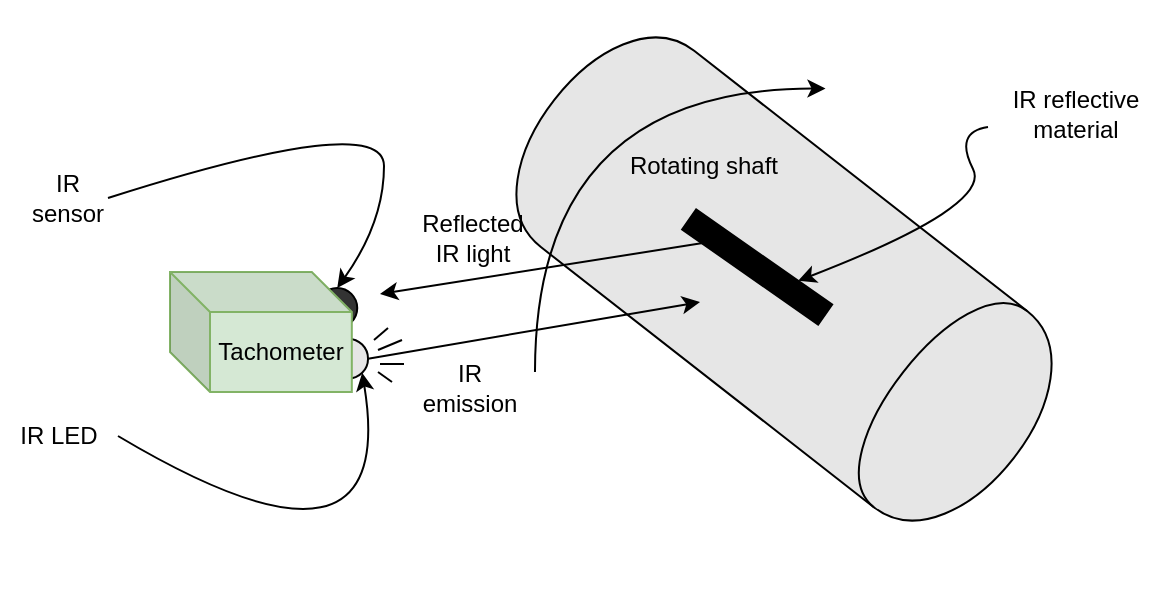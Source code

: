 <mxfile version="13.1.1" type="github">
  <diagram id="2_c4XUnyetp1nXZtt016" name="Page-1">
    <mxGraphModel dx="1673" dy="898" grid="0" gridSize="10" guides="1" tooltips="1" connect="1" arrows="1" fold="1" page="1" pageScale="1" pageWidth="850" pageHeight="1100" math="0" shadow="0">
      <root>
        <mxCell id="0" />
        <mxCell id="1" parent="0" />
        <mxCell id="sIO8gJ7HCTncNYOeSm-k-11" value="" style="group" vertex="1" connectable="0" parent="1">
          <mxGeometry x="137" y="234" width="100" height="60" as="geometry" />
        </mxCell>
        <mxCell id="sIO8gJ7HCTncNYOeSm-k-9" value="" style="group" vertex="1" connectable="0" parent="sIO8gJ7HCTncNYOeSm-k-11">
          <mxGeometry width="100" height="60" as="geometry" />
        </mxCell>
        <mxCell id="sIO8gJ7HCTncNYOeSm-k-2" value="" style="ellipse;whiteSpace=wrap;html=1;aspect=fixed;fillColor=#333333;" vertex="1" parent="sIO8gJ7HCTncNYOeSm-k-9">
          <mxGeometry x="73.622" y="8" width="20" height="20" as="geometry" />
        </mxCell>
        <mxCell id="sIO8gJ7HCTncNYOeSm-k-3" value="" style="ellipse;whiteSpace=wrap;html=1;aspect=fixed;fillColor=#E6E6E6;" vertex="1" parent="sIO8gJ7HCTncNYOeSm-k-9">
          <mxGeometry x="79.021" y="33.333" width="20" height="20" as="geometry" />
        </mxCell>
        <mxCell id="sIO8gJ7HCTncNYOeSm-k-6" value="Tachometer" style="shape=cube;whiteSpace=wrap;html=1;boundedLbl=1;backgroundOutline=1;darkOpacity=0.05;darkOpacity2=0.1;fillColor=#d5e8d4;strokeColor=#82b366;" vertex="1" parent="sIO8gJ7HCTncNYOeSm-k-9">
          <mxGeometry width="90.909" height="60" as="geometry" />
        </mxCell>
        <mxCell id="sIO8gJ7HCTncNYOeSm-k-13" value="" style="group" vertex="1" connectable="0" parent="1">
          <mxGeometry x="288" y="100" width="312" height="275" as="geometry" />
        </mxCell>
        <mxCell id="sIO8gJ7HCTncNYOeSm-k-5" value="" style="shape=cylinder;whiteSpace=wrap;html=1;boundedLbl=1;backgroundOutline=1;fillColor=#E6E6E6;rotation=128;" vertex="1" parent="sIO8gJ7HCTncNYOeSm-k-13">
          <mxGeometry x="93.745" y="-8.129" width="124.509" height="291.257" as="geometry" />
        </mxCell>
        <mxCell id="sIO8gJ7HCTncNYOeSm-k-7" value="" style="endArrow=classic;html=1;edgeStyle=orthogonalEdgeStyle;curved=1;" edge="1" parent="sIO8gJ7HCTncNYOeSm-k-13">
          <mxGeometry width="50" height="50" relative="1" as="geometry">
            <mxPoint x="31.491" y="183.945" as="sourcePoint" />
            <mxPoint x="176.752" y="42.283" as="targetPoint" />
            <Array as="points">
              <mxPoint x="31.491" y="42.283" />
            </Array>
          </mxGeometry>
        </mxCell>
        <mxCell id="sIO8gJ7HCTncNYOeSm-k-8" value="" style="rounded=0;whiteSpace=wrap;html=1;fillColor=#000000;rotation=35;" vertex="1" parent="sIO8gJ7HCTncNYOeSm-k-13">
          <mxGeometry x="101.07" y="125.386" width="83.007" height="12.234" as="geometry" />
        </mxCell>
        <mxCell id="sIO8gJ7HCTncNYOeSm-k-37" value="Rotating shaft" style="text;html=1;strokeColor=none;fillColor=none;align=center;verticalAlign=middle;whiteSpace=wrap;rounded=0;" vertex="1" parent="sIO8gJ7HCTncNYOeSm-k-13">
          <mxGeometry x="77" y="71" width="78" height="20" as="geometry" />
        </mxCell>
        <mxCell id="sIO8gJ7HCTncNYOeSm-k-16" value="" style="endArrow=classic;html=1;exitX=1;exitY=0.5;exitDx=0;exitDy=0;" edge="1" parent="1" source="sIO8gJ7HCTncNYOeSm-k-3">
          <mxGeometry width="50" height="50" relative="1" as="geometry">
            <mxPoint x="237" y="251" as="sourcePoint" />
            <mxPoint x="402" y="249" as="targetPoint" />
          </mxGeometry>
        </mxCell>
        <mxCell id="sIO8gJ7HCTncNYOeSm-k-17" value="" style="endArrow=classic;html=1;exitX=0.156;exitY=0.925;exitDx=0;exitDy=0;exitPerimeter=0;" edge="1" parent="1" source="sIO8gJ7HCTncNYOeSm-k-8">
          <mxGeometry width="50" height="50" relative="1" as="geometry">
            <mxPoint x="176" y="429" as="sourcePoint" />
            <mxPoint x="242" y="245" as="targetPoint" />
          </mxGeometry>
        </mxCell>
        <mxCell id="sIO8gJ7HCTncNYOeSm-k-18" value="IR emission" style="text;html=1;strokeColor=none;fillColor=none;align=center;verticalAlign=middle;whiteSpace=wrap;rounded=0;" vertex="1" parent="1">
          <mxGeometry x="267" y="282" width="40" height="20" as="geometry" />
        </mxCell>
        <mxCell id="sIO8gJ7HCTncNYOeSm-k-19" value="Reflected IR light" style="text;html=1;strokeColor=none;fillColor=none;align=center;verticalAlign=middle;whiteSpace=wrap;rounded=0;" vertex="1" parent="1">
          <mxGeometry x="255" y="207" width="67" height="20" as="geometry" />
        </mxCell>
        <mxCell id="sIO8gJ7HCTncNYOeSm-k-20" value="" style="curved=1;endArrow=classic;html=1;entryX=1;entryY=1;entryDx=0;entryDy=0;exitX=1;exitY=0.5;exitDx=0;exitDy=0;" edge="1" parent="1" source="sIO8gJ7HCTncNYOeSm-k-29" target="sIO8gJ7HCTncNYOeSm-k-3">
          <mxGeometry width="50" height="50" relative="1" as="geometry">
            <mxPoint x="202" y="400" as="sourcePoint" />
            <mxPoint x="252" y="350" as="targetPoint" />
            <Array as="points">
              <mxPoint x="252" y="400" />
            </Array>
          </mxGeometry>
        </mxCell>
        <mxCell id="sIO8gJ7HCTncNYOeSm-k-21" value="" style="curved=1;endArrow=classic;html=1;entryX=0.5;entryY=0;entryDx=0;entryDy=0;exitX=1;exitY=0.5;exitDx=0;exitDy=0;" edge="1" parent="1" source="sIO8gJ7HCTncNYOeSm-k-26" target="sIO8gJ7HCTncNYOeSm-k-2">
          <mxGeometry width="50" height="50" relative="1" as="geometry">
            <mxPoint x="170" y="159" as="sourcePoint" />
            <mxPoint x="155" y="113" as="targetPoint" />
            <Array as="points">
              <mxPoint x="244" y="153" />
              <mxPoint x="244" y="209" />
            </Array>
          </mxGeometry>
        </mxCell>
        <mxCell id="sIO8gJ7HCTncNYOeSm-k-26" value="IR sensor" style="text;html=1;strokeColor=none;fillColor=none;align=center;verticalAlign=middle;whiteSpace=wrap;rounded=0;" vertex="1" parent="1">
          <mxGeometry x="66" y="187" width="40" height="20" as="geometry" />
        </mxCell>
        <mxCell id="sIO8gJ7HCTncNYOeSm-k-29" value="IR LED" style="text;html=1;strokeColor=none;fillColor=none;align=center;verticalAlign=middle;whiteSpace=wrap;rounded=0;" vertex="1" parent="1">
          <mxGeometry x="52" y="306" width="59" height="20" as="geometry" />
        </mxCell>
        <mxCell id="sIO8gJ7HCTncNYOeSm-k-31" value="" style="shape=image;html=1;verticalAlign=top;verticalLabelPosition=bottom;labelBackgroundColor=#ffffff;imageAspect=0;aspect=fixed;image=https://cdn0.iconfinder.com/data/icons/inFocus_social_media/40/shout-wire-logo2.png;fillColor=#000000;" vertex="1" parent="1">
          <mxGeometry x="276" y="381" width="16" height="16" as="geometry" />
        </mxCell>
        <mxCell id="sIO8gJ7HCTncNYOeSm-k-33" value="" style="endArrow=none;html=1;" edge="1" parent="1">
          <mxGeometry width="50" height="50" relative="1" as="geometry">
            <mxPoint x="239" y="268" as="sourcePoint" />
            <mxPoint x="246" y="262" as="targetPoint" />
            <Array as="points">
              <mxPoint x="246" y="262" />
            </Array>
          </mxGeometry>
        </mxCell>
        <mxCell id="sIO8gJ7HCTncNYOeSm-k-34" value="" style="endArrow=none;html=1;" edge="1" parent="1">
          <mxGeometry width="50" height="50" relative="1" as="geometry">
            <mxPoint x="242" y="280" as="sourcePoint" />
            <mxPoint x="254" y="280" as="targetPoint" />
          </mxGeometry>
        </mxCell>
        <mxCell id="sIO8gJ7HCTncNYOeSm-k-35" value="" style="endArrow=none;html=1;" edge="1" parent="1">
          <mxGeometry width="50" height="50" relative="1" as="geometry">
            <mxPoint x="241" y="284" as="sourcePoint" />
            <mxPoint x="248" y="289" as="targetPoint" />
            <Array as="points">
              <mxPoint x="241" y="284" />
            </Array>
          </mxGeometry>
        </mxCell>
        <mxCell id="sIO8gJ7HCTncNYOeSm-k-36" value="" style="endArrow=none;html=1;" edge="1" parent="1">
          <mxGeometry width="50" height="50" relative="1" as="geometry">
            <mxPoint x="241" y="273" as="sourcePoint" />
            <mxPoint x="253" y="268" as="targetPoint" />
          </mxGeometry>
        </mxCell>
        <mxCell id="sIO8gJ7HCTncNYOeSm-k-38" value="" style="curved=1;endArrow=classic;html=1;entryX=0.75;entryY=0;entryDx=0;entryDy=0;" edge="1" parent="1" source="sIO8gJ7HCTncNYOeSm-k-39" target="sIO8gJ7HCTncNYOeSm-k-8">
          <mxGeometry width="50" height="50" relative="1" as="geometry">
            <mxPoint x="566" y="155" as="sourcePoint" />
            <mxPoint x="657" y="193" as="targetPoint" />
            <Array as="points">
              <mxPoint x="529" y="164" />
              <mxPoint x="548" y="201" />
            </Array>
          </mxGeometry>
        </mxCell>
        <mxCell id="sIO8gJ7HCTncNYOeSm-k-39" value="IR reflective material" style="text;html=1;strokeColor=none;fillColor=none;align=center;verticalAlign=middle;whiteSpace=wrap;rounded=0;" vertex="1" parent="1">
          <mxGeometry x="546" y="145" width="88" height="20" as="geometry" />
        </mxCell>
      </root>
    </mxGraphModel>
  </diagram>
</mxfile>
